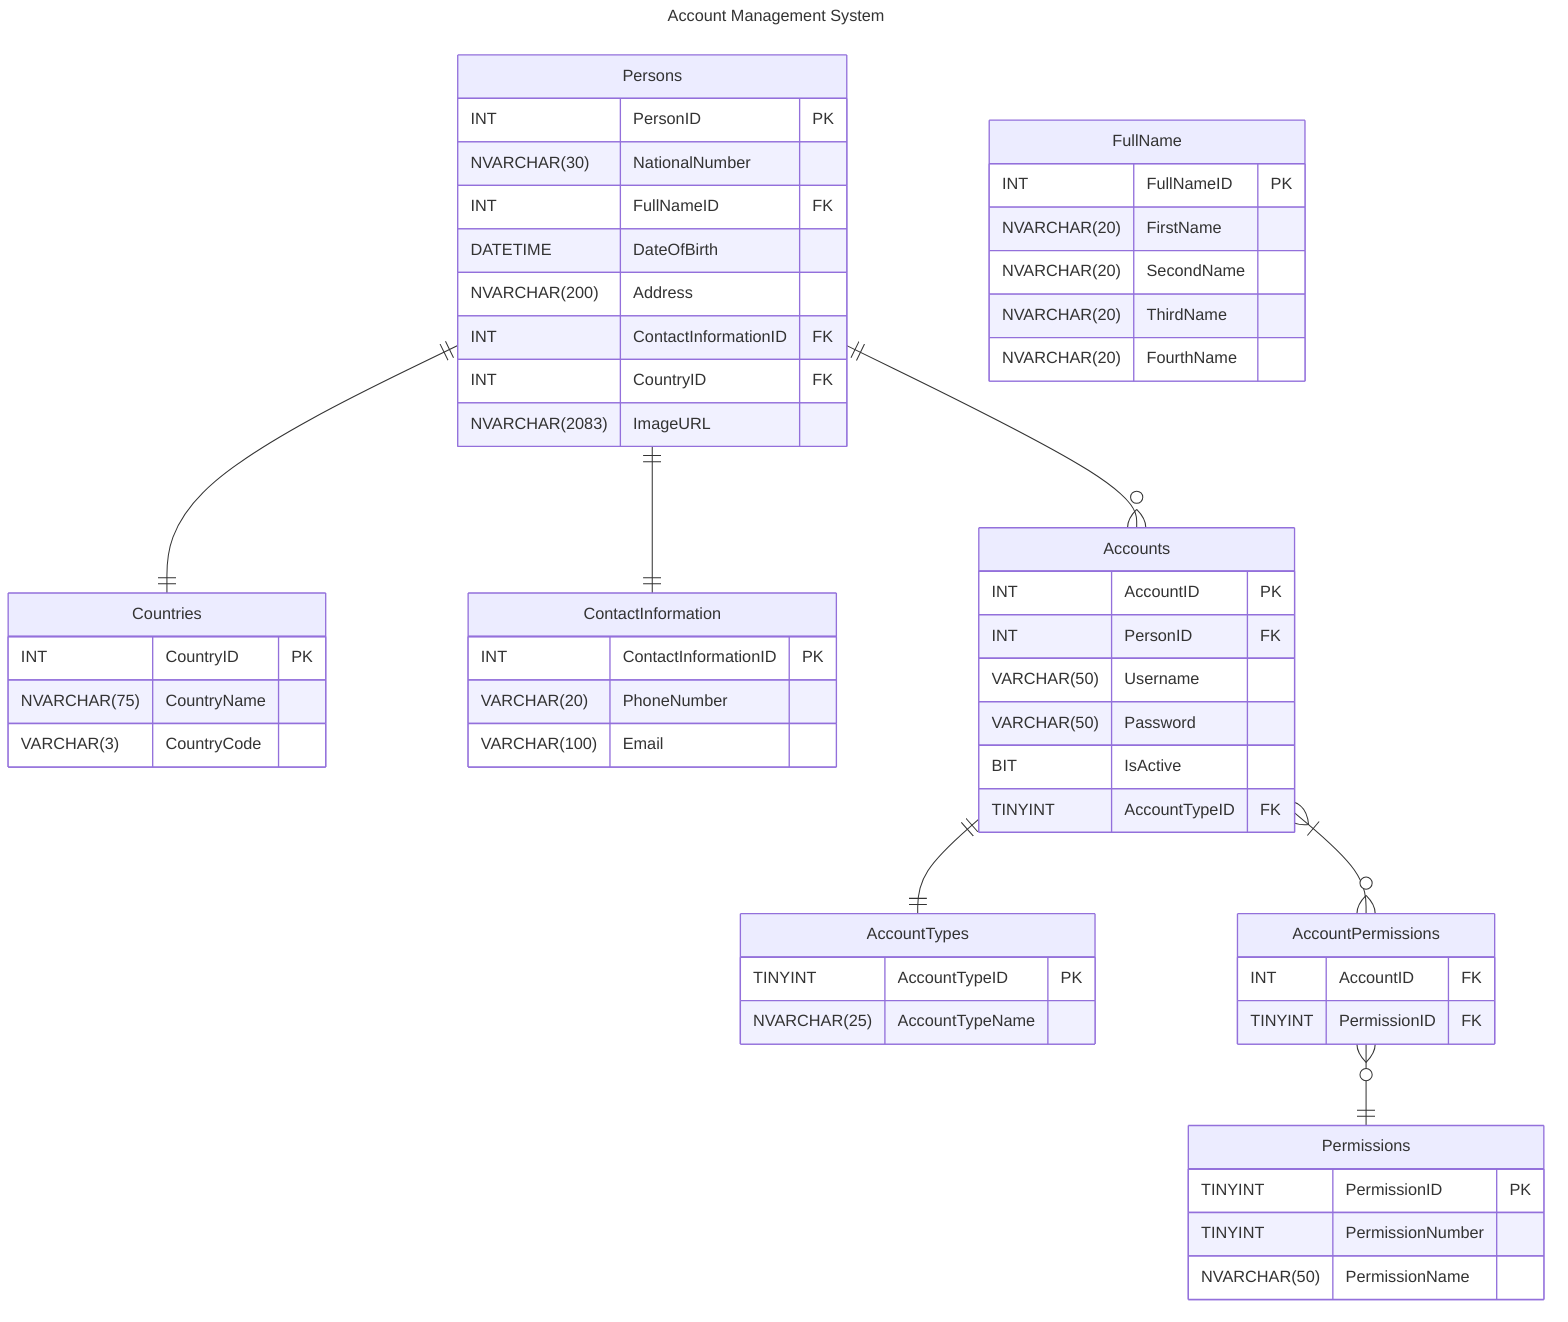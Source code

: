---
title: Account Management System
---
erDiagram
    Persons {
        INT PersonID PK
        NVARCHAR(30) NationalNumber
        INT FullNameID FK
        DATETIME DateOfBirth
        NVARCHAR(200) Address
        INT ContactInformationID FK
        INT CountryID FK
        NVARCHAR(2083) ImageURL
    }
    FullName {
        INT FullNameID PK
        NVARCHAR(20) FirstName
        NVARCHAR(20) SecondName
        NVARCHAR(20) ThirdName
        NVARCHAR(20) FourthName
    }
    Countries {
        INT CountryID PK
        NVARCHAR(75) CountryName
        VARCHAR(3) CountryCode
    }
    ContactInformation {
        INT ContactInformationID PK
        VARCHAR(20) PhoneNumber
        VARCHAR(100) Email
    }
    AccountTypes {
        TINYINT AccountTypeID PK
        NVARCHAR(25) AccountTypeName
    }
    Accounts {
        INT AccountID PK
        INT PersonID FK
        VARCHAR(50) Username
        VARCHAR(50) Password
        BIT IsActive
        TINYINT AccountTypeID FK
    }
    AccountPermissions {
        INT AccountID FK
        TINYINT PermissionID FK
    }
    Permissions {
        TINYINT PermissionID PK
        TINYINT PermissionNumber
        NVARCHAR(50) PermissionName
    }

    Persons ||--|| Countries: ""
    Persons ||--|| ContactInformation: ""
    Persons ||--o{ Accounts: ""
    Accounts ||--|| AccountTypes: ""
    Accounts }|--o{ AccountPermissions: ""
    AccountPermissions }o--|| Permissions: ""